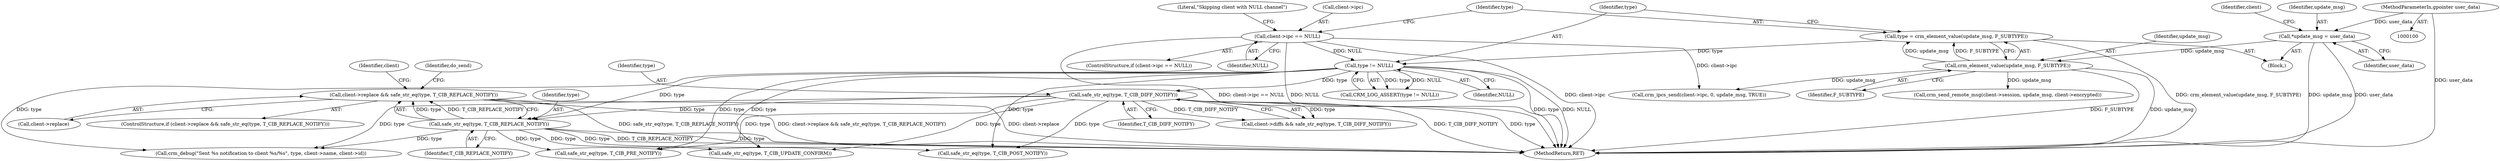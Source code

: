 digraph "1_pacemaker_564f7cc2a51dcd2f28ab12a13394f31be5aa3c93_0@pointer" {
"1000155" [label="(Call,client->replace && safe_str_eq(type, T_CIB_REPLACE_NOTIFY))"];
"1000159" [label="(Call,safe_str_eq(type, T_CIB_REPLACE_NOTIFY))"];
"1000138" [label="(Call,type != NULL)"];
"1000132" [label="(Call,type = crm_element_value(update_msg, F_SUBTYPE))"];
"1000134" [label="(Call,crm_element_value(update_msg, F_SUBTYPE))"];
"1000118" [label="(Call,*update_msg = user_data)"];
"1000103" [label="(MethodParameterIn,gpointer user_data)"];
"1000122" [label="(Call,client->ipc == NULL)"];
"1000146" [label="(Call,safe_str_eq(type, T_CIB_DIFF_NOTIFY))"];
"1000120" [label="(Identifier,user_data)"];
"1000137" [label="(Call,CRM_LOG_ASSERT(type != NULL))"];
"1000238" [label="(Call,crm_debug(\"Sent %s notification to client %s/%s\", type, client->name, client->id))"];
"1000124" [label="(Identifier,client)"];
"1000121" [label="(ControlStructure,if (client->ipc == NULL))"];
"1000126" [label="(Identifier,NULL)"];
"1000160" [label="(Identifier,type)"];
"1000146" [label="(Call,safe_str_eq(type, T_CIB_DIFF_NOTIFY))"];
"1000147" [label="(Identifier,type)"];
"1000198" [label="(Call,safe_str_eq(type, T_CIB_POST_NOTIFY))"];
"1000156" [label="(Call,client->replace)"];
"1000129" [label="(Literal,\"Skipping client with NULL channel\")"];
"1000122" [label="(Call,client->ipc == NULL)"];
"1000164" [label="(Identifier,do_send)"];
"1000118" [label="(Call,*update_msg = user_data)"];
"1000119" [label="(Identifier,update_msg)"];
"1000139" [label="(Identifier,type)"];
"1000159" [label="(Call,safe_str_eq(type, T_CIB_REPLACE_NOTIFY))"];
"1000264" [label="(MethodReturn,RET)"];
"1000161" [label="(Identifier,T_CIB_REPLACE_NOTIFY)"];
"1000170" [label="(Identifier,client)"];
"1000136" [label="(Identifier,F_SUBTYPE)"];
"1000132" [label="(Call,type = crm_element_value(update_msg, F_SUBTYPE))"];
"1000104" [label="(Block,)"];
"1000247" [label="(Call,crm_send_remote_msg(client->session, update_msg, client->encrypted))"];
"1000148" [label="(Identifier,T_CIB_DIFF_NOTIFY)"];
"1000155" [label="(Call,client->replace && safe_str_eq(type, T_CIB_REPLACE_NOTIFY))"];
"1000133" [label="(Identifier,type)"];
"1000123" [label="(Call,client->ipc)"];
"1000138" [label="(Call,type != NULL)"];
"1000134" [label="(Call,crm_element_value(update_msg, F_SUBTYPE))"];
"1000154" [label="(ControlStructure,if (client->replace && safe_str_eq(type, T_CIB_REPLACE_NOTIFY)))"];
"1000172" [label="(Call,safe_str_eq(type, T_CIB_UPDATE_CONFIRM))"];
"1000140" [label="(Identifier,NULL)"];
"1000215" [label="(Call,crm_ipcs_send(client->ipc, 0, update_msg, TRUE))"];
"1000103" [label="(MethodParameterIn,gpointer user_data)"];
"1000142" [label="(Call,client->diffs && safe_str_eq(type, T_CIB_DIFF_NOTIFY))"];
"1000135" [label="(Identifier,update_msg)"];
"1000185" [label="(Call,safe_str_eq(type, T_CIB_PRE_NOTIFY))"];
"1000155" -> "1000154"  [label="AST: "];
"1000155" -> "1000156"  [label="CFG: "];
"1000155" -> "1000159"  [label="CFG: "];
"1000156" -> "1000155"  [label="AST: "];
"1000159" -> "1000155"  [label="AST: "];
"1000164" -> "1000155"  [label="CFG: "];
"1000170" -> "1000155"  [label="CFG: "];
"1000155" -> "1000264"  [label="DDG: safe_str_eq(type, T_CIB_REPLACE_NOTIFY)"];
"1000155" -> "1000264"  [label="DDG: client->replace && safe_str_eq(type, T_CIB_REPLACE_NOTIFY)"];
"1000155" -> "1000264"  [label="DDG: client->replace"];
"1000159" -> "1000155"  [label="DDG: type"];
"1000159" -> "1000155"  [label="DDG: T_CIB_REPLACE_NOTIFY"];
"1000159" -> "1000161"  [label="CFG: "];
"1000160" -> "1000159"  [label="AST: "];
"1000161" -> "1000159"  [label="AST: "];
"1000159" -> "1000264"  [label="DDG: type"];
"1000159" -> "1000264"  [label="DDG: T_CIB_REPLACE_NOTIFY"];
"1000138" -> "1000159"  [label="DDG: type"];
"1000146" -> "1000159"  [label="DDG: type"];
"1000159" -> "1000172"  [label="DDG: type"];
"1000159" -> "1000185"  [label="DDG: type"];
"1000159" -> "1000198"  [label="DDG: type"];
"1000159" -> "1000238"  [label="DDG: type"];
"1000138" -> "1000137"  [label="AST: "];
"1000138" -> "1000140"  [label="CFG: "];
"1000139" -> "1000138"  [label="AST: "];
"1000140" -> "1000138"  [label="AST: "];
"1000137" -> "1000138"  [label="CFG: "];
"1000138" -> "1000264"  [label="DDG: type"];
"1000138" -> "1000264"  [label="DDG: NULL"];
"1000138" -> "1000137"  [label="DDG: type"];
"1000138" -> "1000137"  [label="DDG: NULL"];
"1000132" -> "1000138"  [label="DDG: type"];
"1000122" -> "1000138"  [label="DDG: NULL"];
"1000138" -> "1000146"  [label="DDG: type"];
"1000138" -> "1000172"  [label="DDG: type"];
"1000138" -> "1000185"  [label="DDG: type"];
"1000138" -> "1000198"  [label="DDG: type"];
"1000138" -> "1000238"  [label="DDG: type"];
"1000132" -> "1000104"  [label="AST: "];
"1000132" -> "1000134"  [label="CFG: "];
"1000133" -> "1000132"  [label="AST: "];
"1000134" -> "1000132"  [label="AST: "];
"1000139" -> "1000132"  [label="CFG: "];
"1000132" -> "1000264"  [label="DDG: crm_element_value(update_msg, F_SUBTYPE)"];
"1000134" -> "1000132"  [label="DDG: update_msg"];
"1000134" -> "1000132"  [label="DDG: F_SUBTYPE"];
"1000134" -> "1000136"  [label="CFG: "];
"1000135" -> "1000134"  [label="AST: "];
"1000136" -> "1000134"  [label="AST: "];
"1000134" -> "1000264"  [label="DDG: update_msg"];
"1000134" -> "1000264"  [label="DDG: F_SUBTYPE"];
"1000118" -> "1000134"  [label="DDG: update_msg"];
"1000134" -> "1000215"  [label="DDG: update_msg"];
"1000134" -> "1000247"  [label="DDG: update_msg"];
"1000118" -> "1000104"  [label="AST: "];
"1000118" -> "1000120"  [label="CFG: "];
"1000119" -> "1000118"  [label="AST: "];
"1000120" -> "1000118"  [label="AST: "];
"1000124" -> "1000118"  [label="CFG: "];
"1000118" -> "1000264"  [label="DDG: update_msg"];
"1000118" -> "1000264"  [label="DDG: user_data"];
"1000103" -> "1000118"  [label="DDG: user_data"];
"1000103" -> "1000100"  [label="AST: "];
"1000103" -> "1000264"  [label="DDG: user_data"];
"1000122" -> "1000121"  [label="AST: "];
"1000122" -> "1000126"  [label="CFG: "];
"1000123" -> "1000122"  [label="AST: "];
"1000126" -> "1000122"  [label="AST: "];
"1000129" -> "1000122"  [label="CFG: "];
"1000133" -> "1000122"  [label="CFG: "];
"1000122" -> "1000264"  [label="DDG: NULL"];
"1000122" -> "1000264"  [label="DDG: client->ipc"];
"1000122" -> "1000264"  [label="DDG: client->ipc == NULL"];
"1000122" -> "1000215"  [label="DDG: client->ipc"];
"1000146" -> "1000142"  [label="AST: "];
"1000146" -> "1000148"  [label="CFG: "];
"1000147" -> "1000146"  [label="AST: "];
"1000148" -> "1000146"  [label="AST: "];
"1000142" -> "1000146"  [label="CFG: "];
"1000146" -> "1000264"  [label="DDG: T_CIB_DIFF_NOTIFY"];
"1000146" -> "1000264"  [label="DDG: type"];
"1000146" -> "1000142"  [label="DDG: type"];
"1000146" -> "1000142"  [label="DDG: T_CIB_DIFF_NOTIFY"];
"1000146" -> "1000172"  [label="DDG: type"];
"1000146" -> "1000185"  [label="DDG: type"];
"1000146" -> "1000198"  [label="DDG: type"];
"1000146" -> "1000238"  [label="DDG: type"];
}
